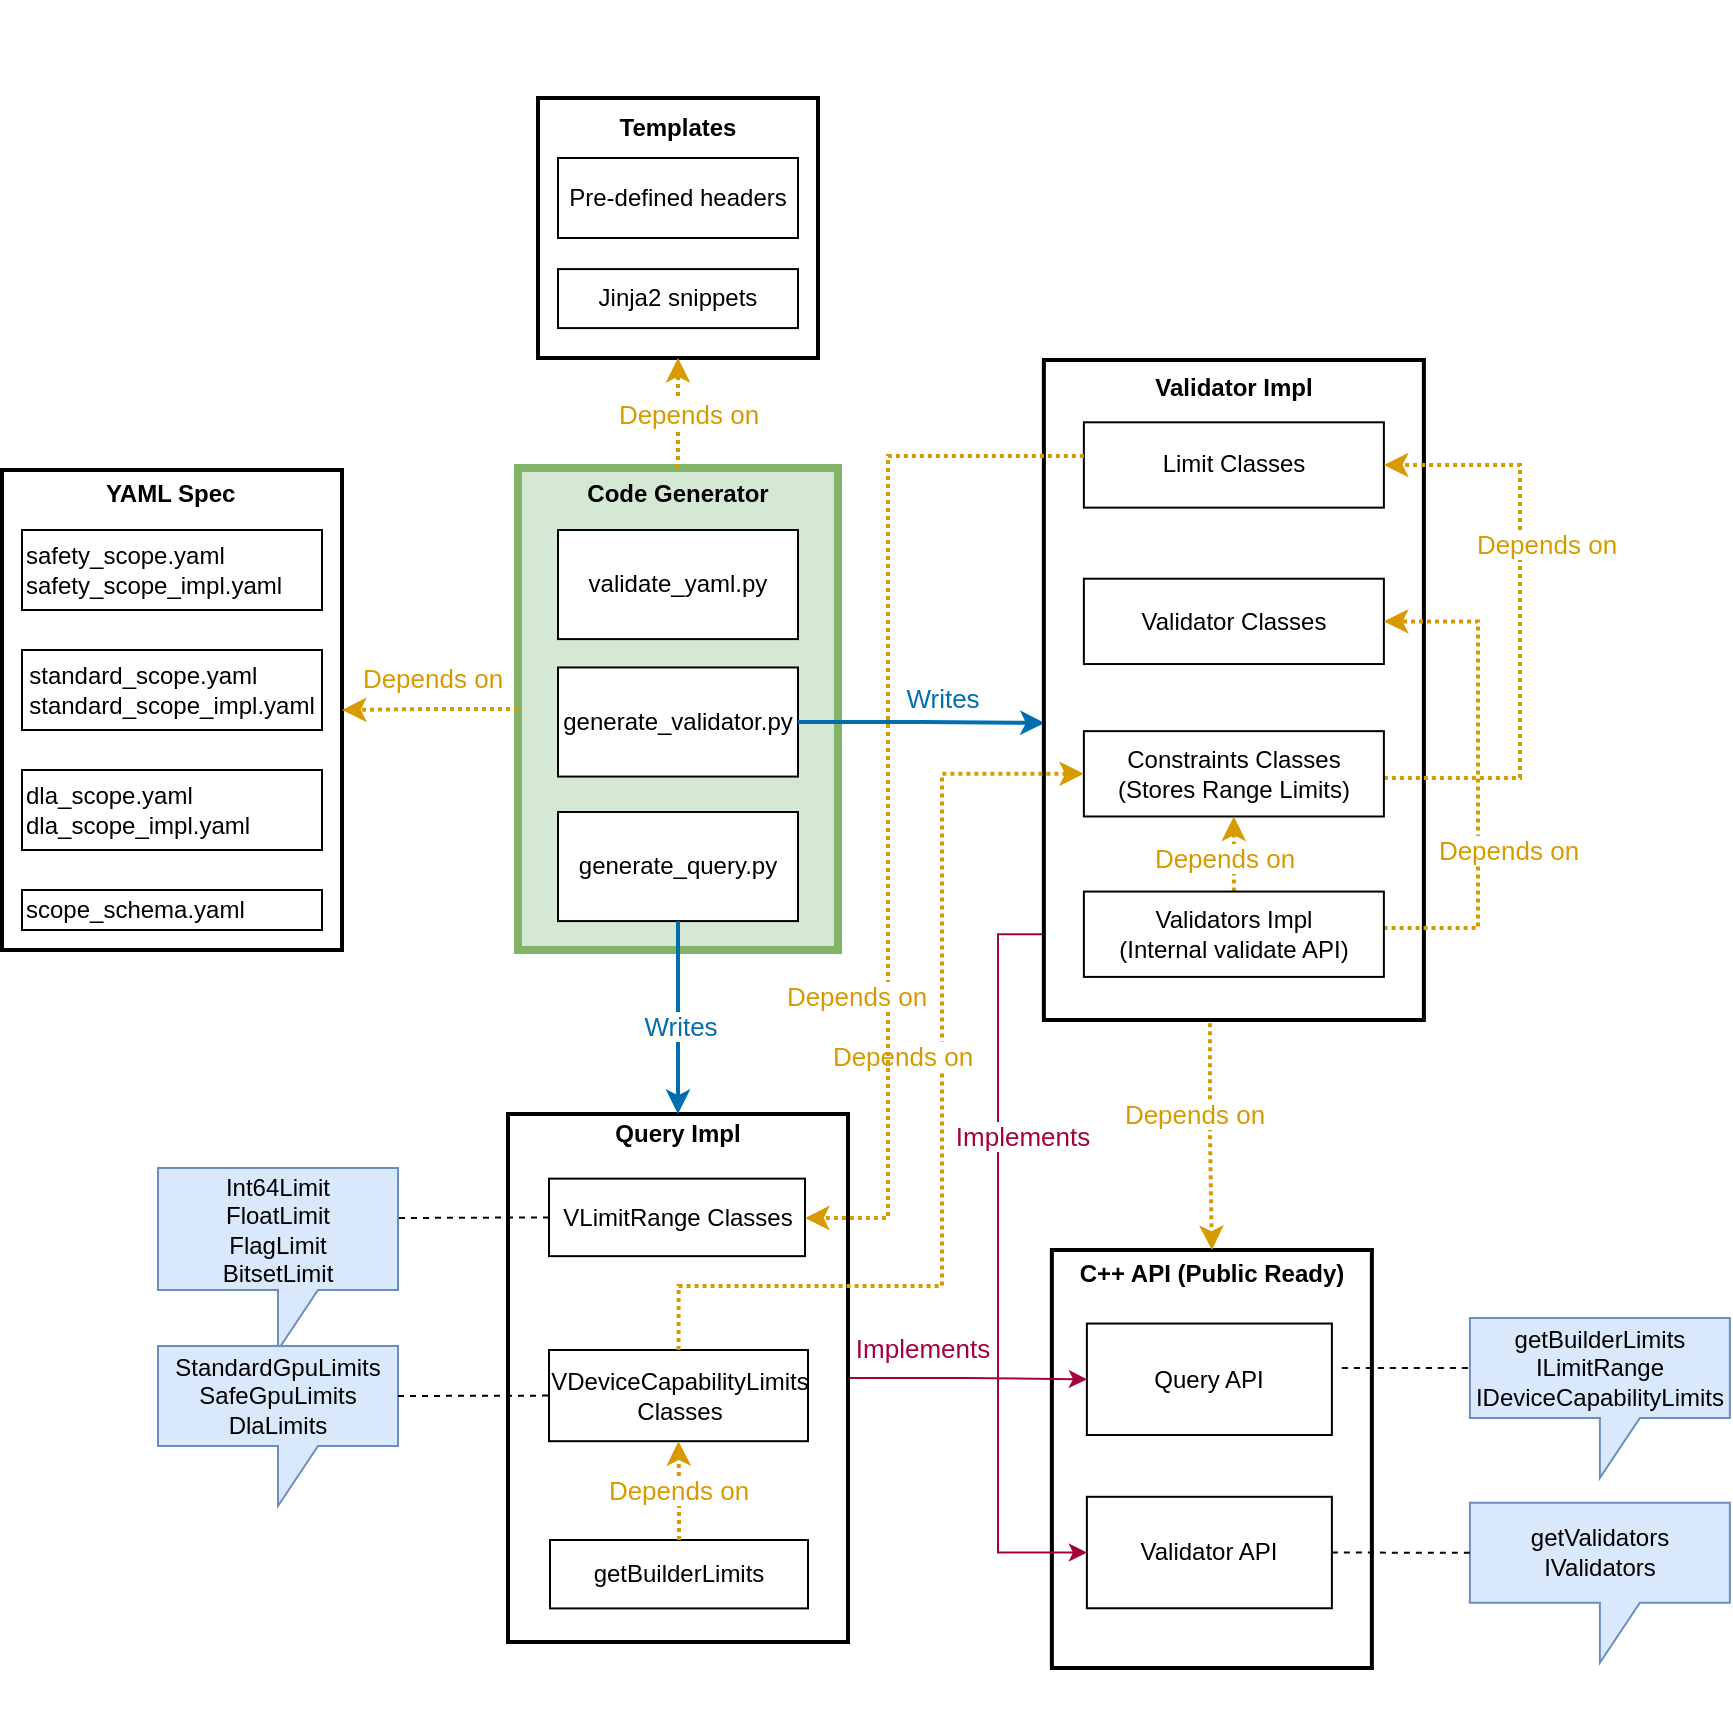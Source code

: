 <mxfile version="24.1.0" type="github">
  <diagram name="Page-1" id="gaC_4WcgWsaMgI3k3bik">
    <mxGraphModel dx="1472" dy="865" grid="0" gridSize="10" guides="1" tooltips="1" connect="1" arrows="1" fold="1" page="1" pageScale="1" pageWidth="1654" pageHeight="2336" background="none" math="0" shadow="0">
      <root>
        <mxCell id="0" />
        <mxCell id="1" parent="0" />
        <mxCell id="LW8IWeT9kJPDAMSJkElj-29" value="" style="group;labelBackgroundColor=none;strokeWidth=3;" parent="1" vertex="1" connectable="0">
          <mxGeometry x="55" y="254" width="170" height="240" as="geometry" />
        </mxCell>
        <mxCell id="LW8IWeT9kJPDAMSJkElj-15" value="&lt;div style=&quot;text-align: center;&quot;&gt;&lt;b&gt;&amp;nbsp; &amp;nbsp; &amp;nbsp; &amp;nbsp; &amp;nbsp; &amp;nbsp; &amp;nbsp; &amp;nbsp;YAML Spec&lt;/b&gt;&lt;/div&gt;&lt;div style=&quot;text-align: center;&quot;&gt;&lt;b&gt;&lt;br&gt;&lt;/b&gt;&lt;/div&gt;&lt;div style=&quot;text-align: center;&quot;&gt;&lt;b&gt;&lt;br&gt;&lt;/b&gt;&lt;/div&gt;&lt;div style=&quot;text-align: center;&quot;&gt;&lt;b&gt;&lt;br&gt;&lt;/b&gt;&lt;/div&gt;&lt;div style=&quot;text-align: center;&quot;&gt;&lt;b&gt;&lt;br&gt;&lt;/b&gt;&lt;/div&gt;&lt;div style=&quot;text-align: center;&quot;&gt;&lt;b&gt;&lt;br&gt;&lt;/b&gt;&lt;/div&gt;&lt;div style=&quot;text-align: center;&quot;&gt;&lt;b&gt;&lt;br&gt;&lt;/b&gt;&lt;/div&gt;&lt;div style=&quot;text-align: center;&quot;&gt;&lt;b&gt;&lt;br&gt;&lt;/b&gt;&lt;/div&gt;&lt;div style=&quot;text-align: center;&quot;&gt;&lt;b&gt;&lt;br&gt;&lt;/b&gt;&lt;/div&gt;&lt;div style=&quot;text-align: center;&quot;&gt;&lt;b&gt;&lt;br&gt;&lt;/b&gt;&lt;/div&gt;&lt;div style=&quot;text-align: center;&quot;&gt;&lt;b&gt;&lt;br&gt;&lt;/b&gt;&lt;/div&gt;&lt;div style=&quot;text-align: center;&quot;&gt;&lt;b&gt;&lt;br&gt;&lt;/b&gt;&lt;/div&gt;&lt;div style=&quot;text-align: center;&quot;&gt;&lt;b&gt;&lt;br&gt;&lt;/b&gt;&lt;/div&gt;&lt;div style=&quot;text-align: center;&quot;&gt;&lt;b&gt;&lt;br&gt;&lt;/b&gt;&lt;/div&gt;&lt;div style=&quot;text-align: center;&quot;&gt;&lt;b&gt;&lt;br&gt;&lt;/b&gt;&lt;/div&gt;&lt;div&gt;&lt;br&gt;&lt;/div&gt;" style="rounded=0;whiteSpace=wrap;html=1;align=left;labelBackgroundColor=none;strokeWidth=2;" parent="LW8IWeT9kJPDAMSJkElj-29" vertex="1">
          <mxGeometry width="170" height="240" as="geometry" />
        </mxCell>
        <mxCell id="LW8IWeT9kJPDAMSJkElj-14" value="" style="group;labelBackgroundColor=none;" parent="LW8IWeT9kJPDAMSJkElj-29" vertex="1" connectable="0">
          <mxGeometry x="10" y="30" width="150" height="200" as="geometry" />
        </mxCell>
        <mxCell id="LW8IWeT9kJPDAMSJkElj-7" value="&lt;div style=&quot;&quot;&gt;safety_scope.yaml&lt;/div&gt;&lt;div style=&quot;&quot;&gt;safety_scope_impl.yaml&lt;/div&gt;" style="rounded=0;whiteSpace=wrap;html=1;align=left;labelBackgroundColor=none;" parent="LW8IWeT9kJPDAMSJkElj-14" vertex="1">
          <mxGeometry width="150" height="40" as="geometry" />
        </mxCell>
        <mxCell id="LW8IWeT9kJPDAMSJkElj-8" value="scope_schema.yaml" style="rounded=0;whiteSpace=wrap;html=1;align=left;labelBackgroundColor=none;" parent="LW8IWeT9kJPDAMSJkElj-14" vertex="1">
          <mxGeometry y="180" width="150" height="20" as="geometry" />
        </mxCell>
        <mxCell id="LW8IWeT9kJPDAMSJkElj-9" value="&lt;div style=&quot;text-align: left;&quot;&gt;standard_scope.yaml&lt;/div&gt;&lt;div style=&quot;text-align: left;&quot;&gt;standard_scope_impl.yaml&lt;/div&gt;" style="rounded=0;whiteSpace=wrap;html=1;labelBackgroundColor=none;" parent="LW8IWeT9kJPDAMSJkElj-14" vertex="1">
          <mxGeometry y="60" width="150" height="40" as="geometry" />
        </mxCell>
        <mxCell id="LW8IWeT9kJPDAMSJkElj-12" value="&lt;div style=&quot;&quot;&gt;dla_scope.yaml&lt;/div&gt;&lt;div style=&quot;&quot;&gt;dla_scope_impl.yaml&lt;/div&gt;" style="rounded=0;whiteSpace=wrap;html=1;align=left;labelBackgroundColor=none;" parent="LW8IWeT9kJPDAMSJkElj-14" vertex="1">
          <mxGeometry y="120" width="150" height="40" as="geometry" />
        </mxCell>
        <mxCell id="LW8IWeT9kJPDAMSJkElj-112" value="" style="group;labelBackgroundColor=none;" parent="1" vertex="1" connectable="0">
          <mxGeometry x="579.94" y="644" width="339" height="209" as="geometry" />
        </mxCell>
        <mxCell id="LW8IWeT9kJPDAMSJkElj-109" value="getBuilderLimits&lt;div&gt;ILimitRange&lt;/div&gt;&lt;div&gt;IDeviceCapabilityLimits&lt;/div&gt;" style="shape=callout;whiteSpace=wrap;html=1;perimeter=calloutPerimeter;labelBackgroundColor=none;fillColor=#dae8fc;strokeColor=#6c8ebf;" parent="LW8IWeT9kJPDAMSJkElj-112" vertex="1">
          <mxGeometry x="209" y="34" width="130" height="80" as="geometry" />
        </mxCell>
        <mxCell id="LW8IWeT9kJPDAMSJkElj-110" value="&lt;div&gt;getValidators&lt;br&gt;&lt;/div&gt;&lt;div&gt;IValidators&lt;/div&gt;" style="shape=callout;whiteSpace=wrap;html=1;perimeter=calloutPerimeter;labelBackgroundColor=none;fillColor=#dae8fc;strokeColor=#6c8ebf;" parent="LW8IWeT9kJPDAMSJkElj-112" vertex="1">
          <mxGeometry x="209" y="126.4" width="130" height="80" as="geometry" />
        </mxCell>
        <mxCell id="LW8IWeT9kJPDAMSJkElj-35" value="" style="group;labelBackgroundColor=none;" parent="LW8IWeT9kJPDAMSJkElj-112" vertex="1" connectable="0">
          <mxGeometry width="160" height="209" as="geometry" />
        </mxCell>
        <mxCell id="h9X9HBDzqddTKyxUgckP-9" value="" style="group" parent="LW8IWeT9kJPDAMSJkElj-35" vertex="1" connectable="0">
          <mxGeometry width="160" height="209" as="geometry" />
        </mxCell>
        <mxCell id="LW8IWeT9kJPDAMSJkElj-34" value="&lt;div&gt;&lt;b&gt;&lt;br&gt;&lt;/b&gt;&lt;/div&gt;&lt;div&gt;&lt;div&gt;&lt;b&gt;&lt;br&gt;&lt;/b&gt;&lt;/div&gt;&lt;b&gt;C++ API (Public Ready)&lt;/b&gt;&lt;div&gt;&lt;b&gt;&lt;br&gt;&lt;/b&gt;&lt;/div&gt;&lt;div&gt;&lt;b&gt;&lt;br&gt;&lt;/b&gt;&lt;/div&gt;&lt;div&gt;&lt;b&gt;&lt;br&gt;&lt;/b&gt;&lt;/div&gt;&lt;div&gt;&lt;b&gt;&lt;br&gt;&lt;/b&gt;&lt;/div&gt;&lt;div&gt;&lt;b&gt;&lt;br&gt;&lt;/b&gt;&lt;/div&gt;&lt;div&gt;&lt;b&gt;&lt;br&gt;&lt;/b&gt;&lt;/div&gt;&lt;div&gt;&lt;b&gt;&lt;br&gt;&lt;/b&gt;&lt;/div&gt;&lt;div&gt;&lt;b&gt;&lt;br&gt;&lt;/b&gt;&lt;/div&gt;&lt;div&gt;&lt;b&gt;&lt;br&gt;&lt;/b&gt;&lt;/div&gt;&lt;/div&gt;&lt;div&gt;&lt;b&gt;&lt;br&gt;&lt;/b&gt;&lt;/div&gt;&lt;div&gt;&lt;b&gt;&lt;br&gt;&lt;/b&gt;&lt;/div&gt;&lt;div&gt;&lt;b&gt;&lt;br&gt;&lt;/b&gt;&lt;/div&gt;&lt;div&gt;&lt;b&gt;&lt;br&gt;&lt;/b&gt;&lt;/div&gt;&lt;div&gt;&lt;b&gt;&lt;br&gt;&lt;/b&gt;&lt;/div&gt;&lt;div&gt;&lt;br&gt;&lt;/div&gt;" style="rounded=0;whiteSpace=wrap;html=1;labelBackgroundColor=none;strokeWidth=2;" parent="h9X9HBDzqddTKyxUgckP-9" vertex="1">
          <mxGeometry width="160" height="209" as="geometry" />
        </mxCell>
        <mxCell id="LW8IWeT9kJPDAMSJkElj-32" value="Query API" style="rounded=0;whiteSpace=wrap;html=1;labelBackgroundColor=none;" parent="h9X9HBDzqddTKyxUgckP-9" vertex="1">
          <mxGeometry x="17.5" y="36.771" width="122.5" height="55.728" as="geometry" />
        </mxCell>
        <mxCell id="LW8IWeT9kJPDAMSJkElj-33" value="Validator API" style="rounded=0;whiteSpace=wrap;html=1;labelBackgroundColor=none;" parent="h9X9HBDzqddTKyxUgckP-9" vertex="1">
          <mxGeometry x="17.5" y="123.4" width="122.5" height="55.728" as="geometry" />
        </mxCell>
        <mxCell id="LW8IWeT9kJPDAMSJkElj-96" value="" style="endArrow=none;dashed=1;html=1;rounded=0;entryX=0;entryY=0;entryDx=0;entryDy=25;entryPerimeter=0;labelBackgroundColor=none;fontColor=default;" parent="LW8IWeT9kJPDAMSJkElj-112" target="LW8IWeT9kJPDAMSJkElj-109" edge="1">
          <mxGeometry width="50" height="50" relative="1" as="geometry">
            <mxPoint x="145" y="59" as="sourcePoint" />
            <mxPoint x="205" y="40" as="targetPoint" />
          </mxGeometry>
        </mxCell>
        <mxCell id="LW8IWeT9kJPDAMSJkElj-95" value="" style="endArrow=none;dashed=1;html=1;rounded=0;entryX=0;entryY=0;entryDx=0;entryDy=25;entryPerimeter=0;exitX=1;exitY=0.5;exitDx=0;exitDy=0;labelBackgroundColor=none;fontColor=default;" parent="LW8IWeT9kJPDAMSJkElj-112" source="LW8IWeT9kJPDAMSJkElj-33" target="LW8IWeT9kJPDAMSJkElj-110" edge="1">
          <mxGeometry width="50" height="50" relative="1" as="geometry">
            <mxPoint x="195" y="239" as="sourcePoint" />
            <mxPoint x="205" y="103" as="targetPoint" />
          </mxGeometry>
        </mxCell>
        <mxCell id="h9X9HBDzqddTKyxUgckP-2" value="" style="group" parent="1" vertex="1" connectable="0">
          <mxGeometry x="313" y="253" width="160" height="241" as="geometry" />
        </mxCell>
        <mxCell id="LW8IWeT9kJPDAMSJkElj-21" value="&lt;div style=&quot;text-align: left;&quot;&gt;&lt;b&gt;&lt;br&gt;&lt;/b&gt;&lt;/div&gt;&lt;div style=&quot;text-align: left;&quot;&gt;&lt;b&gt;Code Generator&lt;/b&gt;&lt;/div&gt;&lt;div style=&quot;text-align: left;&quot;&gt;&lt;b&gt;&lt;br&gt;&lt;/b&gt;&lt;/div&gt;&lt;div style=&quot;text-align: left;&quot;&gt;&lt;b&gt;&lt;br&gt;&lt;/b&gt;&lt;/div&gt;&lt;div style=&quot;text-align: left;&quot;&gt;&lt;b&gt;&lt;br&gt;&lt;/b&gt;&lt;/div&gt;&lt;div style=&quot;text-align: left;&quot;&gt;&lt;b&gt;&lt;br&gt;&lt;/b&gt;&lt;/div&gt;&lt;div style=&quot;text-align: left;&quot;&gt;&lt;b&gt;&lt;br&gt;&lt;/b&gt;&lt;/div&gt;&lt;div style=&quot;text-align: left;&quot;&gt;&lt;b&gt;&lt;br&gt;&lt;/b&gt;&lt;/div&gt;&lt;div style=&quot;text-align: left;&quot;&gt;&lt;b&gt;&lt;br&gt;&lt;/b&gt;&lt;/div&gt;&lt;div style=&quot;text-align: left;&quot;&gt;&lt;b&gt;&lt;br&gt;&lt;/b&gt;&lt;/div&gt;&lt;div style=&quot;text-align: left;&quot;&gt;&lt;b&gt;&lt;br&gt;&lt;/b&gt;&lt;/div&gt;&lt;div style=&quot;text-align: left;&quot;&gt;&lt;b&gt;&lt;br&gt;&lt;/b&gt;&lt;/div&gt;&lt;div style=&quot;text-align: left;&quot;&gt;&lt;b&gt;&lt;br&gt;&lt;/b&gt;&lt;/div&gt;&lt;div style=&quot;text-align: left;&quot;&gt;&lt;b&gt;&lt;br&gt;&lt;/b&gt;&lt;/div&gt;&lt;div style=&quot;text-align: left;&quot;&gt;&lt;b&gt;&lt;br&gt;&lt;/b&gt;&lt;/div&gt;&lt;div style=&quot;text-align: left;&quot;&gt;&lt;b&gt;&lt;br&gt;&lt;/b&gt;&lt;/div&gt;&lt;div style=&quot;text-align: left;&quot;&gt;&lt;b&gt;&lt;br&gt;&lt;/b&gt;&lt;/div&gt;&lt;div&gt;&lt;br&gt;&lt;/div&gt;" style="rounded=0;whiteSpace=wrap;html=1;labelBackgroundColor=none;fillColor=#d5e8d4;strokeColor=#82b366;strokeWidth=4;" parent="h9X9HBDzqddTKyxUgckP-2" vertex="1">
          <mxGeometry width="160" height="241" as="geometry" />
        </mxCell>
        <mxCell id="LW8IWeT9kJPDAMSJkElj-16" value="generate_validator.py" style="rounded=0;whiteSpace=wrap;html=1;labelBackgroundColor=none;" parent="h9X9HBDzqddTKyxUgckP-2" vertex="1">
          <mxGeometry x="20" y="99.73" width="120" height="54.545" as="geometry" />
        </mxCell>
        <mxCell id="LW8IWeT9kJPDAMSJkElj-18" value="generate_query.py" style="rounded=0;whiteSpace=wrap;html=1;labelBackgroundColor=none;" parent="h9X9HBDzqddTKyxUgckP-2" vertex="1">
          <mxGeometry x="20" y="171.997" width="120" height="54.545" as="geometry" />
        </mxCell>
        <mxCell id="LW8IWeT9kJPDAMSJkElj-19" value="validate_yaml.py" style="rounded=0;whiteSpace=wrap;html=1;labelBackgroundColor=none;" parent="h9X9HBDzqddTKyxUgckP-2" vertex="1">
          <mxGeometry x="20" y="31.005" width="120" height="54.545" as="geometry" />
        </mxCell>
        <mxCell id="SwYi09imeUCcW1iPG3jF-4" style="edgeStyle=orthogonalEdgeStyle;rounded=0;orthogonalLoop=1;jettySize=auto;html=1;entryX=0;entryY=0.5;entryDx=0;entryDy=0;fillColor=#d80073;strokeColor=#A50040;strokeWidth=1;" parent="1" source="LW8IWeT9kJPDAMSJkElj-80" target="LW8IWeT9kJPDAMSJkElj-32" edge="1">
          <mxGeometry relative="1" as="geometry" />
        </mxCell>
        <mxCell id="SwYi09imeUCcW1iPG3jF-5" value="Implements" style="edgeLabel;html=1;align=center;verticalAlign=middle;resizable=0;points=[];fontSize=13;fontColor=#A50040;" parent="SwYi09imeUCcW1iPG3jF-4" vertex="1" connectable="0">
          <mxGeometry x="-0.253" y="-2" relative="1" as="geometry">
            <mxPoint x="-8" y="-17" as="offset" />
          </mxGeometry>
        </mxCell>
        <mxCell id="h9X9HBDzqddTKyxUgckP-14" value="" style="group" parent="1" vertex="1" connectable="0">
          <mxGeometry x="133" y="576" width="345" height="264" as="geometry" />
        </mxCell>
        <mxCell id="LW8IWeT9kJPDAMSJkElj-104" value="Int64Limit&lt;div&gt;FloatLimit&lt;br&gt;&lt;div&gt;FlagLimit&lt;/div&gt;&lt;/div&gt;&lt;div&gt;BitsetLimit&lt;/div&gt;" style="shape=callout;whiteSpace=wrap;html=1;perimeter=calloutPerimeter;labelBackgroundColor=none;fillColor=#dae8fc;strokeColor=#6c8ebf;" parent="h9X9HBDzqddTKyxUgckP-14" vertex="1">
          <mxGeometry y="27" width="120" height="91" as="geometry" />
        </mxCell>
        <mxCell id="LW8IWeT9kJPDAMSJkElj-107" value="StandardGpuLimits&lt;div&gt;SafeGpuLimits&lt;/div&gt;&lt;div&gt;DlaLimits&lt;/div&gt;" style="shape=callout;whiteSpace=wrap;html=1;perimeter=calloutPerimeter;labelBackgroundColor=none;fillColor=#dae8fc;strokeColor=#6c8ebf;" parent="h9X9HBDzqddTKyxUgckP-14" vertex="1">
          <mxGeometry y="116" width="120" height="80" as="geometry" />
        </mxCell>
        <mxCell id="h9X9HBDzqddTKyxUgckP-13" value="" style="group" parent="h9X9HBDzqddTKyxUgckP-14" vertex="1" connectable="0">
          <mxGeometry x="175" width="170" height="264" as="geometry" />
        </mxCell>
        <mxCell id="LW8IWeT9kJPDAMSJkElj-80" value="&lt;b&gt;Query Impl&lt;/b&gt;&lt;div&gt;&lt;b&gt;&lt;br&gt;&lt;/b&gt;&lt;/div&gt;&lt;div&gt;&lt;b&gt;&lt;br&gt;&lt;/b&gt;&lt;/div&gt;&lt;div&gt;&lt;b&gt;&lt;br&gt;&lt;/b&gt;&lt;/div&gt;&lt;div&gt;&lt;b&gt;&lt;br&gt;&lt;/b&gt;&lt;/div&gt;&lt;div&gt;&lt;b&gt;&lt;br&gt;&lt;/b&gt;&lt;/div&gt;&lt;div&gt;&lt;b&gt;&lt;br&gt;&lt;/b&gt;&lt;/div&gt;&lt;div&gt;&lt;b&gt;&lt;br&gt;&lt;/b&gt;&lt;/div&gt;&lt;div&gt;&lt;b&gt;&lt;br&gt;&lt;/b&gt;&lt;/div&gt;&lt;div&gt;&lt;b&gt;&lt;br&gt;&lt;/b&gt;&lt;/div&gt;&lt;div&gt;&lt;b&gt;&lt;br&gt;&lt;/b&gt;&lt;/div&gt;&lt;div&gt;&lt;b&gt;&lt;br&gt;&lt;/b&gt;&lt;/div&gt;&lt;div&gt;&lt;br&gt;&lt;/div&gt;&lt;div&gt;&lt;br&gt;&lt;/div&gt;&lt;div&gt;&lt;br&gt;&lt;/div&gt;&lt;div&gt;&lt;br&gt;&lt;/div&gt;&lt;div&gt;&lt;br&gt;&lt;/div&gt;&lt;div&gt;&lt;br&gt;&lt;/div&gt;" style="rounded=0;whiteSpace=wrap;html=1;align=center;labelBackgroundColor=none;strokeWidth=2;" parent="h9X9HBDzqddTKyxUgckP-13" vertex="1">
          <mxGeometry width="170" height="264" as="geometry" />
        </mxCell>
        <mxCell id="LW8IWeT9kJPDAMSJkElj-76" value="VLimitRange Classes" style="rounded=0;whiteSpace=wrap;html=1;align=center;labelBackgroundColor=none;" parent="h9X9HBDzqddTKyxUgckP-13" vertex="1">
          <mxGeometry x="20.5" y="32.32" width="128" height="38.76" as="geometry" />
        </mxCell>
        <mxCell id="LW8IWeT9kJPDAMSJkElj-77" value="VDeviceCapabilityLimits Classes" style="rounded=0;whiteSpace=wrap;html=1;align=center;labelBackgroundColor=none;" parent="h9X9HBDzqddTKyxUgckP-13" vertex="1">
          <mxGeometry x="20.5" y="118" width="129.5" height="45.6" as="geometry" />
        </mxCell>
        <mxCell id="LW8IWeT9kJPDAMSJkElj-78" value="getBuilderLimits" style="rounded=0;whiteSpace=wrap;html=1;align=center;labelBackgroundColor=none;" parent="h9X9HBDzqddTKyxUgckP-13" vertex="1">
          <mxGeometry x="21" y="213" width="129" height="34.2" as="geometry" />
        </mxCell>
        <mxCell id="h9X9HBDzqddTKyxUgckP-10" style="edgeStyle=orthogonalEdgeStyle;rounded=0;orthogonalLoop=1;jettySize=auto;html=1;entryX=0.5;entryY=1;entryDx=0;entryDy=0;strokeWidth=2;dashed=1;dashPattern=1 1;fillColor=#f0a30a;strokeColor=#D79B00;" parent="h9X9HBDzqddTKyxUgckP-13" source="LW8IWeT9kJPDAMSJkElj-78" target="LW8IWeT9kJPDAMSJkElj-77" edge="1">
          <mxGeometry relative="1" as="geometry" />
        </mxCell>
        <mxCell id="h9X9HBDzqddTKyxUgckP-12" value="Depends on" style="edgeLabel;html=1;align=center;verticalAlign=middle;resizable=0;points=[];fontColor=#D79B00;fontSize=13;" parent="h9X9HBDzqddTKyxUgckP-10" vertex="1" connectable="0">
          <mxGeometry x="-0.462" y="1" relative="1" as="geometry">
            <mxPoint y="-12" as="offset" />
          </mxGeometry>
        </mxCell>
        <mxCell id="LW8IWeT9kJPDAMSJkElj-106" value="" style="endArrow=none;dashed=1;html=1;rounded=0;exitX=0;exitY=0.5;exitDx=0;exitDy=0;entryX=0;entryY=0;entryDx=120;entryDy=25;entryPerimeter=0;labelBackgroundColor=none;fontColor=default;" parent="h9X9HBDzqddTKyxUgckP-14" source="LW8IWeT9kJPDAMSJkElj-76" target="LW8IWeT9kJPDAMSJkElj-104" edge="1">
          <mxGeometry width="50" height="50" relative="1" as="geometry">
            <mxPoint x="230" y="38" as="sourcePoint" />
            <mxPoint x="280" y="-12" as="targetPoint" />
          </mxGeometry>
        </mxCell>
        <mxCell id="LW8IWeT9kJPDAMSJkElj-108" value="" style="endArrow=none;dashed=1;html=1;rounded=0;exitX=0;exitY=0;exitDx=120;exitDy=25;exitPerimeter=0;entryX=0;entryY=0.5;entryDx=0;entryDy=0;labelBackgroundColor=none;fontColor=default;" parent="h9X9HBDzqddTKyxUgckP-14" source="LW8IWeT9kJPDAMSJkElj-107" target="LW8IWeT9kJPDAMSJkElj-77" edge="1">
          <mxGeometry width="50" height="50" relative="1" as="geometry">
            <mxPoint x="109" y="172" as="sourcePoint" />
            <mxPoint x="190" y="158" as="targetPoint" />
          </mxGeometry>
        </mxCell>
        <mxCell id="LW8IWeT9kJPDAMSJkElj-115" value="" style="group;labelBackgroundColor=none;strokeWidth=1;" parent="1" vertex="1" connectable="0">
          <mxGeometry x="323" y="68" width="140" height="130" as="geometry" />
        </mxCell>
        <mxCell id="LW8IWeT9kJPDAMSJkElj-27" value="&lt;div&gt;&lt;b&gt;&lt;br&gt;&lt;/b&gt;&lt;/div&gt;&lt;b&gt;Templates&lt;/b&gt;&lt;div&gt;&lt;b&gt;&lt;br&gt;&lt;/b&gt;&lt;/div&gt;&lt;div&gt;&lt;b&gt;&lt;br&gt;&lt;/b&gt;&lt;/div&gt;&lt;div&gt;&lt;b&gt;&lt;br&gt;&lt;/b&gt;&lt;/div&gt;&lt;div&gt;&lt;b&gt;&lt;br&gt;&lt;/b&gt;&lt;/div&gt;&lt;div&gt;&lt;b&gt;&lt;br&gt;&lt;/b&gt;&lt;/div&gt;&lt;div&gt;&lt;b&gt;&lt;br&gt;&lt;/b&gt;&lt;/div&gt;&lt;div&gt;&lt;b&gt;&lt;br&gt;&lt;/b&gt;&lt;/div&gt;&lt;div&gt;&lt;br&gt;&lt;/div&gt;" style="rounded=0;whiteSpace=wrap;html=1;labelBackgroundColor=none;strokeWidth=2;" parent="LW8IWeT9kJPDAMSJkElj-115" vertex="1">
          <mxGeometry width="140" height="130" as="geometry" />
        </mxCell>
        <mxCell id="h9X9HBDzqddTKyxUgckP-3" value="" style="group" parent="LW8IWeT9kJPDAMSJkElj-115" vertex="1" connectable="0">
          <mxGeometry x="10" y="30" width="120" height="85.05" as="geometry" />
        </mxCell>
        <mxCell id="LW8IWeT9kJPDAMSJkElj-24" value="Pre-defined headers" style="rounded=0;whiteSpace=wrap;html=1;align=center;labelBackgroundColor=none;" parent="h9X9HBDzqddTKyxUgckP-3" vertex="1">
          <mxGeometry width="120" height="40" as="geometry" />
        </mxCell>
        <mxCell id="LW8IWeT9kJPDAMSJkElj-26" value="&lt;div style=&quot;text-align: left;&quot;&gt;Jinja2 snippets&lt;br&gt;&lt;/div&gt;" style="rounded=0;whiteSpace=wrap;html=1;labelBackgroundColor=none;" parent="h9X9HBDzqddTKyxUgckP-3" vertex="1">
          <mxGeometry y="55.55" width="120" height="29.5" as="geometry" />
        </mxCell>
        <mxCell id="LW8IWeT9kJPDAMSJkElj-31" value="" style="group;container=0;labelBackgroundColor=none;strokeWidth=3;" parent="LW8IWeT9kJPDAMSJkElj-115" vertex="1" connectable="0">
          <mxGeometry x="-4" y="-49" width="140" height="130" as="geometry" />
        </mxCell>
        <mxCell id="LW8IWeT9kJPDAMSJkElj-46" style="edgeStyle=orthogonalEdgeStyle;rounded=0;orthogonalLoop=1;jettySize=auto;html=1;exitX=0.437;exitY=1.005;exitDx=0;exitDy=0;labelBackgroundColor=none;fontColor=default;fillColor=#ffe6cc;strokeColor=#d79b00;strokeWidth=2;dashed=1;dashPattern=1 1;exitPerimeter=0;entryX=0.5;entryY=0;entryDx=0;entryDy=0;" parent="1" source="LW8IWeT9kJPDAMSJkElj-69" target="LW8IWeT9kJPDAMSJkElj-34" edge="1">
          <mxGeometry relative="1" as="geometry">
            <mxPoint x="493.94" y="664" as="sourcePoint" />
            <Array as="points" />
            <mxPoint x="659" y="631" as="targetPoint" />
          </mxGeometry>
        </mxCell>
        <mxCell id="LW8IWeT9kJPDAMSJkElj-47" value="Depends on" style="edgeLabel;html=1;align=center;verticalAlign=middle;resizable=0;points=[];labelBackgroundColor=default;fontColor=#D79B00;fontSize=13;fontStyle=0" parent="LW8IWeT9kJPDAMSJkElj-46" vertex="1" connectable="0">
          <mxGeometry x="-0.341" y="4" relative="1" as="geometry">
            <mxPoint x="-12" y="8" as="offset" />
          </mxGeometry>
        </mxCell>
        <mxCell id="SwYi09imeUCcW1iPG3jF-2" style="edgeStyle=orthogonalEdgeStyle;rounded=0;orthogonalLoop=1;jettySize=auto;html=1;entryX=0;entryY=0.5;entryDx=0;entryDy=0;exitX=0;exitY=0.5;exitDx=0;exitDy=0;fillColor=#d80073;strokeColor=#A50040;strokeWidth=1;" parent="1" source="LW8IWeT9kJPDAMSJkElj-68" target="LW8IWeT9kJPDAMSJkElj-33" edge="1">
          <mxGeometry relative="1" as="geometry">
            <Array as="points">
              <mxPoint x="553" y="486" />
              <mxPoint x="553" y="795" />
            </Array>
          </mxGeometry>
        </mxCell>
        <mxCell id="SwYi09imeUCcW1iPG3jF-3" value="Implements" style="edgeLabel;html=1;align=center;verticalAlign=middle;resizable=0;points=[];fontSize=13;fontColor=#A50040;" parent="SwYi09imeUCcW1iPG3jF-2" vertex="1" connectable="0">
          <mxGeometry x="-0.355" y="2" relative="1" as="geometry">
            <mxPoint x="10" y="16" as="offset" />
          </mxGeometry>
        </mxCell>
        <mxCell id="LW8IWeT9kJPDAMSJkElj-84" style="edgeStyle=orthogonalEdgeStyle;rounded=0;orthogonalLoop=1;jettySize=auto;html=1;entryX=0.5;entryY=0;entryDx=0;entryDy=0;labelBackgroundColor=none;fontColor=default;strokeWidth=2;strokeColor=#006EAF;" parent="1" source="LW8IWeT9kJPDAMSJkElj-18" target="LW8IWeT9kJPDAMSJkElj-80" edge="1">
          <mxGeometry relative="1" as="geometry">
            <Array as="points">
              <mxPoint x="393" y="544" />
              <mxPoint x="393" y="544" />
            </Array>
          </mxGeometry>
        </mxCell>
        <mxCell id="LW8IWeT9kJPDAMSJkElj-86" value="Writes" style="edgeLabel;html=1;align=center;verticalAlign=middle;resizable=0;points=[];labelBackgroundColor=default;fontSize=13;fontColor=#006EAF;" parent="LW8IWeT9kJPDAMSJkElj-84" vertex="1" connectable="0">
          <mxGeometry x="0.132" y="-1" relative="1" as="geometry">
            <mxPoint x="2" y="-2" as="offset" />
          </mxGeometry>
        </mxCell>
        <mxCell id="LW8IWeT9kJPDAMSJkElj-49" style="edgeStyle=orthogonalEdgeStyle;rounded=0;orthogonalLoop=1;jettySize=auto;html=1;entryX=0.5;entryY=1;entryDx=0;entryDy=0;labelBackgroundColor=none;fontColor=default;fillColor=#ffe6cc;strokeColor=#d79b00;strokeWidth=2;dashed=1;dashPattern=1 1;" parent="1" source="LW8IWeT9kJPDAMSJkElj-21" target="LW8IWeT9kJPDAMSJkElj-27" edge="1">
          <mxGeometry relative="1" as="geometry" />
        </mxCell>
        <mxCell id="LW8IWeT9kJPDAMSJkElj-50" value="Depends on" style="edgeLabel;html=1;align=center;verticalAlign=middle;resizable=0;points=[];labelBackgroundColor=default;fontSize=13;fontColor=#D79B00;" parent="LW8IWeT9kJPDAMSJkElj-49" vertex="1" connectable="0">
          <mxGeometry x="0.004" y="-1" relative="1" as="geometry">
            <mxPoint x="4" as="offset" />
          </mxGeometry>
        </mxCell>
        <mxCell id="LW8IWeT9kJPDAMSJkElj-53" style="edgeStyle=orthogonalEdgeStyle;rounded=0;orthogonalLoop=1;jettySize=auto;html=1;exitX=0;exitY=0.5;exitDx=0;exitDy=0;entryX=1;entryY=0.5;entryDx=0;entryDy=0;labelBackgroundColor=none;fontColor=default;fillColor=#ffe6cc;strokeColor=#d79b00;strokeWidth=2;dashed=1;dashPattern=1 1;" parent="1" source="LW8IWeT9kJPDAMSJkElj-21" target="LW8IWeT9kJPDAMSJkElj-15" edge="1">
          <mxGeometry relative="1" as="geometry" />
        </mxCell>
        <mxCell id="LW8IWeT9kJPDAMSJkElj-54" value="Depends on" style="edgeLabel;html=1;align=center;verticalAlign=middle;resizable=0;points=[];labelBackgroundColor=default;fontSize=13;fontColor=#D79B00;" parent="LW8IWeT9kJPDAMSJkElj-53" vertex="1" connectable="0">
          <mxGeometry x="0.141" y="-3" relative="1" as="geometry">
            <mxPoint x="7" y="-13" as="offset" />
          </mxGeometry>
        </mxCell>
        <mxCell id="LW8IWeT9kJPDAMSJkElj-73" style="edgeStyle=orthogonalEdgeStyle;rounded=0;orthogonalLoop=1;jettySize=auto;html=1;entryX=0.002;entryY=0.55;entryDx=0;entryDy=0;entryPerimeter=0;labelBackgroundColor=none;fontColor=default;fillColor=#1ba1e2;strokeColor=#006EAF;strokeWidth=2;" parent="1" source="LW8IWeT9kJPDAMSJkElj-16" target="LW8IWeT9kJPDAMSJkElj-69" edge="1">
          <mxGeometry relative="1" as="geometry" />
        </mxCell>
        <mxCell id="LW8IWeT9kJPDAMSJkElj-74" value="Writes" style="edgeLabel;html=1;align=center;verticalAlign=middle;resizable=0;points=[];labelBackgroundColor=none;fontSize=13;fontColor=#006EAF;" parent="LW8IWeT9kJPDAMSJkElj-73" vertex="1" connectable="0">
          <mxGeometry x="0.277" y="-2" relative="1" as="geometry">
            <mxPoint x="-7" y="-15" as="offset" />
          </mxGeometry>
        </mxCell>
        <mxCell id="LW8IWeT9kJPDAMSJkElj-70" value="" style="group;labelBackgroundColor=none;fillColor=#ffe6cc;strokeColor=#d79b00;container=0;" parent="1" vertex="1" connectable="0">
          <mxGeometry x="575.94" y="199" width="190" height="330" as="geometry" />
        </mxCell>
        <mxCell id="h9X9HBDzqddTKyxUgckP-21" value="" style="group" parent="1" vertex="1" connectable="0">
          <mxGeometry x="575.94" y="199" width="238.06" height="330" as="geometry" />
        </mxCell>
        <mxCell id="LW8IWeT9kJPDAMSJkElj-69" value="&lt;div&gt;&lt;b&gt;Validator Impl&lt;/b&gt;&lt;div&gt;&lt;b&gt;&lt;br&gt;&lt;/b&gt;&lt;/div&gt;&lt;div&gt;&lt;b&gt;&lt;br&gt;&lt;/b&gt;&lt;/div&gt;&lt;div&gt;&lt;b&gt;&lt;br&gt;&lt;/b&gt;&lt;/div&gt;&lt;div&gt;&lt;b&gt;&lt;br&gt;&lt;/b&gt;&lt;/div&gt;&lt;div&gt;&lt;b&gt;&lt;br&gt;&lt;/b&gt;&lt;/div&gt;&lt;div&gt;&lt;b&gt;&lt;br&gt;&lt;/b&gt;&lt;/div&gt;&lt;div&gt;&lt;b&gt;&lt;br&gt;&lt;/b&gt;&lt;/div&gt;&lt;div&gt;&lt;b&gt;&lt;br&gt;&lt;/b&gt;&lt;/div&gt;&lt;div&gt;&lt;b&gt;&lt;br&gt;&lt;/b&gt;&lt;/div&gt;&lt;div&gt;&lt;b&gt;&lt;br&gt;&lt;/b&gt;&lt;/div&gt;&lt;div&gt;&lt;b&gt;&lt;br&gt;&lt;/b&gt;&lt;/div&gt;&lt;div&gt;&lt;b&gt;&lt;br&gt;&lt;/b&gt;&lt;/div&gt;&lt;div&gt;&lt;b&gt;&lt;br&gt;&lt;/b&gt;&lt;/div&gt;&lt;div&gt;&lt;b&gt;&lt;br&gt;&lt;/b&gt;&lt;/div&gt;&lt;div&gt;&lt;b&gt;&lt;br&gt;&lt;/b&gt;&lt;/div&gt;&lt;div&gt;&lt;b&gt;&lt;br&gt;&lt;/b&gt;&lt;/div&gt;&lt;/div&gt;&lt;div&gt;&lt;b&gt;&lt;br&gt;&lt;/b&gt;&lt;/div&gt;&lt;div&gt;&lt;b&gt;&lt;br&gt;&lt;/b&gt;&lt;/div&gt;&lt;div&gt;&lt;b&gt;&lt;br&gt;&lt;/b&gt;&lt;/div&gt;&lt;div&gt;&lt;b&gt;&lt;br&gt;&lt;/b&gt;&lt;/div&gt;&lt;div&gt;&lt;b&gt;&lt;br&gt;&lt;/b&gt;&lt;/div&gt;" style="rounded=0;whiteSpace=wrap;html=1;labelBackgroundColor=none;strokeWidth=2;" parent="h9X9HBDzqddTKyxUgckP-21" vertex="1">
          <mxGeometry width="190" height="330" as="geometry" />
        </mxCell>
        <mxCell id="LW8IWeT9kJPDAMSJkElj-64" value="Limit Classes" style="rounded=0;whiteSpace=wrap;html=1;labelBackgroundColor=none;" parent="h9X9HBDzqddTKyxUgckP-21" vertex="1">
          <mxGeometry x="20" y="31.149" width="150" height="42.666" as="geometry" />
        </mxCell>
        <mxCell id="LW8IWeT9kJPDAMSJkElj-65" value="Validator Classes" style="rounded=0;whiteSpace=wrap;html=1;align=center;labelBackgroundColor=none;" parent="h9X9HBDzqddTKyxUgckP-21" vertex="1">
          <mxGeometry x="20" y="109.362" width="150" height="42.666" as="geometry" />
        </mxCell>
        <mxCell id="SwYi09imeUCcW1iPG3jF-19" style="edgeStyle=orthogonalEdgeStyle;rounded=0;orthogonalLoop=1;jettySize=auto;html=1;entryX=1;entryY=0.5;entryDx=0;entryDy=0;strokeWidth=2;strokeColor=#D79B00;dashed=1;dashPattern=1 1;" parent="h9X9HBDzqddTKyxUgckP-21" source="LW8IWeT9kJPDAMSJkElj-66" target="LW8IWeT9kJPDAMSJkElj-64" edge="1">
          <mxGeometry relative="1" as="geometry">
            <Array as="points">
              <mxPoint x="238.06" y="209" />
              <mxPoint x="238.06" y="53" />
            </Array>
          </mxGeometry>
        </mxCell>
        <mxCell id="SwYi09imeUCcW1iPG3jF-20" value="Depends on" style="edgeLabel;html=1;align=center;verticalAlign=middle;resizable=0;points=[];fontSize=13;fontColor=#D79B00;" parent="SwYi09imeUCcW1iPG3jF-19" vertex="1" connectable="0">
          <mxGeometry x="0.302" y="-4" relative="1" as="geometry">
            <mxPoint x="9" y="5" as="offset" />
          </mxGeometry>
        </mxCell>
        <mxCell id="LW8IWeT9kJPDAMSJkElj-66" value="Constraints Classes&lt;div&gt;(Stores Range Limits)&lt;/div&gt;" style="rounded=0;whiteSpace=wrap;html=1;labelBackgroundColor=none;" parent="h9X9HBDzqddTKyxUgckP-21" vertex="1">
          <mxGeometry x="20" y="185.574" width="150" height="42.666" as="geometry" />
        </mxCell>
        <mxCell id="SwYi09imeUCcW1iPG3jF-11" style="edgeStyle=orthogonalEdgeStyle;rounded=0;orthogonalLoop=1;jettySize=auto;html=1;exitX=0.5;exitY=0;exitDx=0;exitDy=0;dashed=1;dashPattern=1 1;strokeWidth=2;strokeColor=#D79B00;" parent="h9X9HBDzqddTKyxUgckP-21" source="LW8IWeT9kJPDAMSJkElj-68" target="LW8IWeT9kJPDAMSJkElj-66" edge="1">
          <mxGeometry relative="1" as="geometry">
            <mxPoint x="94" y="231" as="targetPoint" />
            <mxPoint x="94.41" y="256.547" as="sourcePoint" />
          </mxGeometry>
        </mxCell>
        <mxCell id="SwYi09imeUCcW1iPG3jF-13" value="Depends on" style="edgeLabel;html=1;align=center;verticalAlign=middle;resizable=0;points=[];fontSize=13;fontColor=#D79B00;labelBackgroundColor=default;" parent="SwYi09imeUCcW1iPG3jF-11" vertex="1" connectable="0">
          <mxGeometry x="-0.146" y="1" relative="1" as="geometry">
            <mxPoint x="-4" y="1" as="offset" />
          </mxGeometry>
        </mxCell>
        <mxCell id="SwYi09imeUCcW1iPG3jF-16" style="edgeStyle=orthogonalEdgeStyle;rounded=0;orthogonalLoop=1;jettySize=auto;html=1;strokeWidth=2;dashed=1;dashPattern=1 1;strokeColor=#D79B00;entryX=1;entryY=0.5;entryDx=0;entryDy=0;" parent="h9X9HBDzqddTKyxUgckP-21" target="LW8IWeT9kJPDAMSJkElj-65" edge="1">
          <mxGeometry relative="1" as="geometry">
            <mxPoint x="169.0" y="287.118" as="sourcePoint" />
            <mxPoint x="215" y="78" as="targetPoint" />
            <Array as="points">
              <mxPoint x="169.06" y="284" />
              <mxPoint x="217.06" y="284" />
              <mxPoint x="217.06" y="131" />
            </Array>
          </mxGeometry>
        </mxCell>
        <mxCell id="SwYi09imeUCcW1iPG3jF-18" value="Depends on" style="edgeLabel;html=1;align=center;verticalAlign=middle;resizable=0;points=[];fontSize=13;fontColor=#D79B00;" parent="SwYi09imeUCcW1iPG3jF-16" vertex="1" connectable="0">
          <mxGeometry x="-0.125" relative="1" as="geometry">
            <mxPoint x="15" y="20" as="offset" />
          </mxGeometry>
        </mxCell>
        <mxCell id="LW8IWeT9kJPDAMSJkElj-68" value="Validators Impl&lt;div&gt;(Internal validate API)&lt;/div&gt;" style="rounded=0;whiteSpace=wrap;html=1;labelBackgroundColor=none;" parent="h9X9HBDzqddTKyxUgckP-21" vertex="1">
          <mxGeometry x="20" y="265.787" width="150" height="42.666" as="geometry" />
        </mxCell>
        <mxCell id="LW8IWeT9kJPDAMSJkElj-100" style="edgeStyle=orthogonalEdgeStyle;rounded=0;orthogonalLoop=1;jettySize=auto;html=1;labelBackgroundColor=none;fontColor=default;fillColor=#ffe6cc;strokeColor=#d79b00;strokeWidth=2;dashed=1;dashPattern=1 1;exitX=0.5;exitY=0;exitDx=0;exitDy=0;entryX=0;entryY=0.5;entryDx=0;entryDy=0;" parent="1" source="LW8IWeT9kJPDAMSJkElj-77" target="LW8IWeT9kJPDAMSJkElj-66" edge="1">
          <mxGeometry relative="1" as="geometry">
            <mxPoint x="478.0" y="798.4" as="sourcePoint" />
            <mxPoint x="581" y="400" as="targetPoint" />
            <Array as="points">
              <mxPoint x="393" y="662" />
              <mxPoint x="525" y="662" />
              <mxPoint x="525" y="406" />
            </Array>
          </mxGeometry>
        </mxCell>
        <mxCell id="LW8IWeT9kJPDAMSJkElj-101" value="Depends on" style="edgeLabel;html=1;align=center;verticalAlign=middle;resizable=0;points=[];labelBackgroundColor=default;fontColor=#D79B00;fontSize=13;" parent="LW8IWeT9kJPDAMSJkElj-100" vertex="1" connectable="0">
          <mxGeometry x="-0.122" y="-1" relative="1" as="geometry">
            <mxPoint x="-21" y="-63" as="offset" />
          </mxGeometry>
        </mxCell>
        <mxCell id="h9X9HBDzqddTKyxUgckP-5" style="edgeStyle=orthogonalEdgeStyle;rounded=0;orthogonalLoop=1;jettySize=auto;html=1;strokeWidth=2;dashed=1;dashPattern=1 1;strokeColor=#D79B00;" parent="1" source="LW8IWeT9kJPDAMSJkElj-64" target="LW8IWeT9kJPDAMSJkElj-76" edge="1">
          <mxGeometry relative="1" as="geometry">
            <Array as="points">
              <mxPoint x="498" y="247" />
              <mxPoint x="498" y="628" />
            </Array>
            <mxPoint x="583" y="247" as="sourcePoint" />
          </mxGeometry>
        </mxCell>
        <mxCell id="h9X9HBDzqddTKyxUgckP-7" value="Depends on" style="edgeLabel;html=1;align=center;verticalAlign=middle;resizable=0;points=[];fontSize=13;fontColor=#D79B00;" parent="h9X9HBDzqddTKyxUgckP-5" vertex="1" connectable="0">
          <mxGeometry x="-0.002" y="2" relative="1" as="geometry">
            <mxPoint x="-18" y="108" as="offset" />
          </mxGeometry>
        </mxCell>
      </root>
    </mxGraphModel>
  </diagram>
</mxfile>
